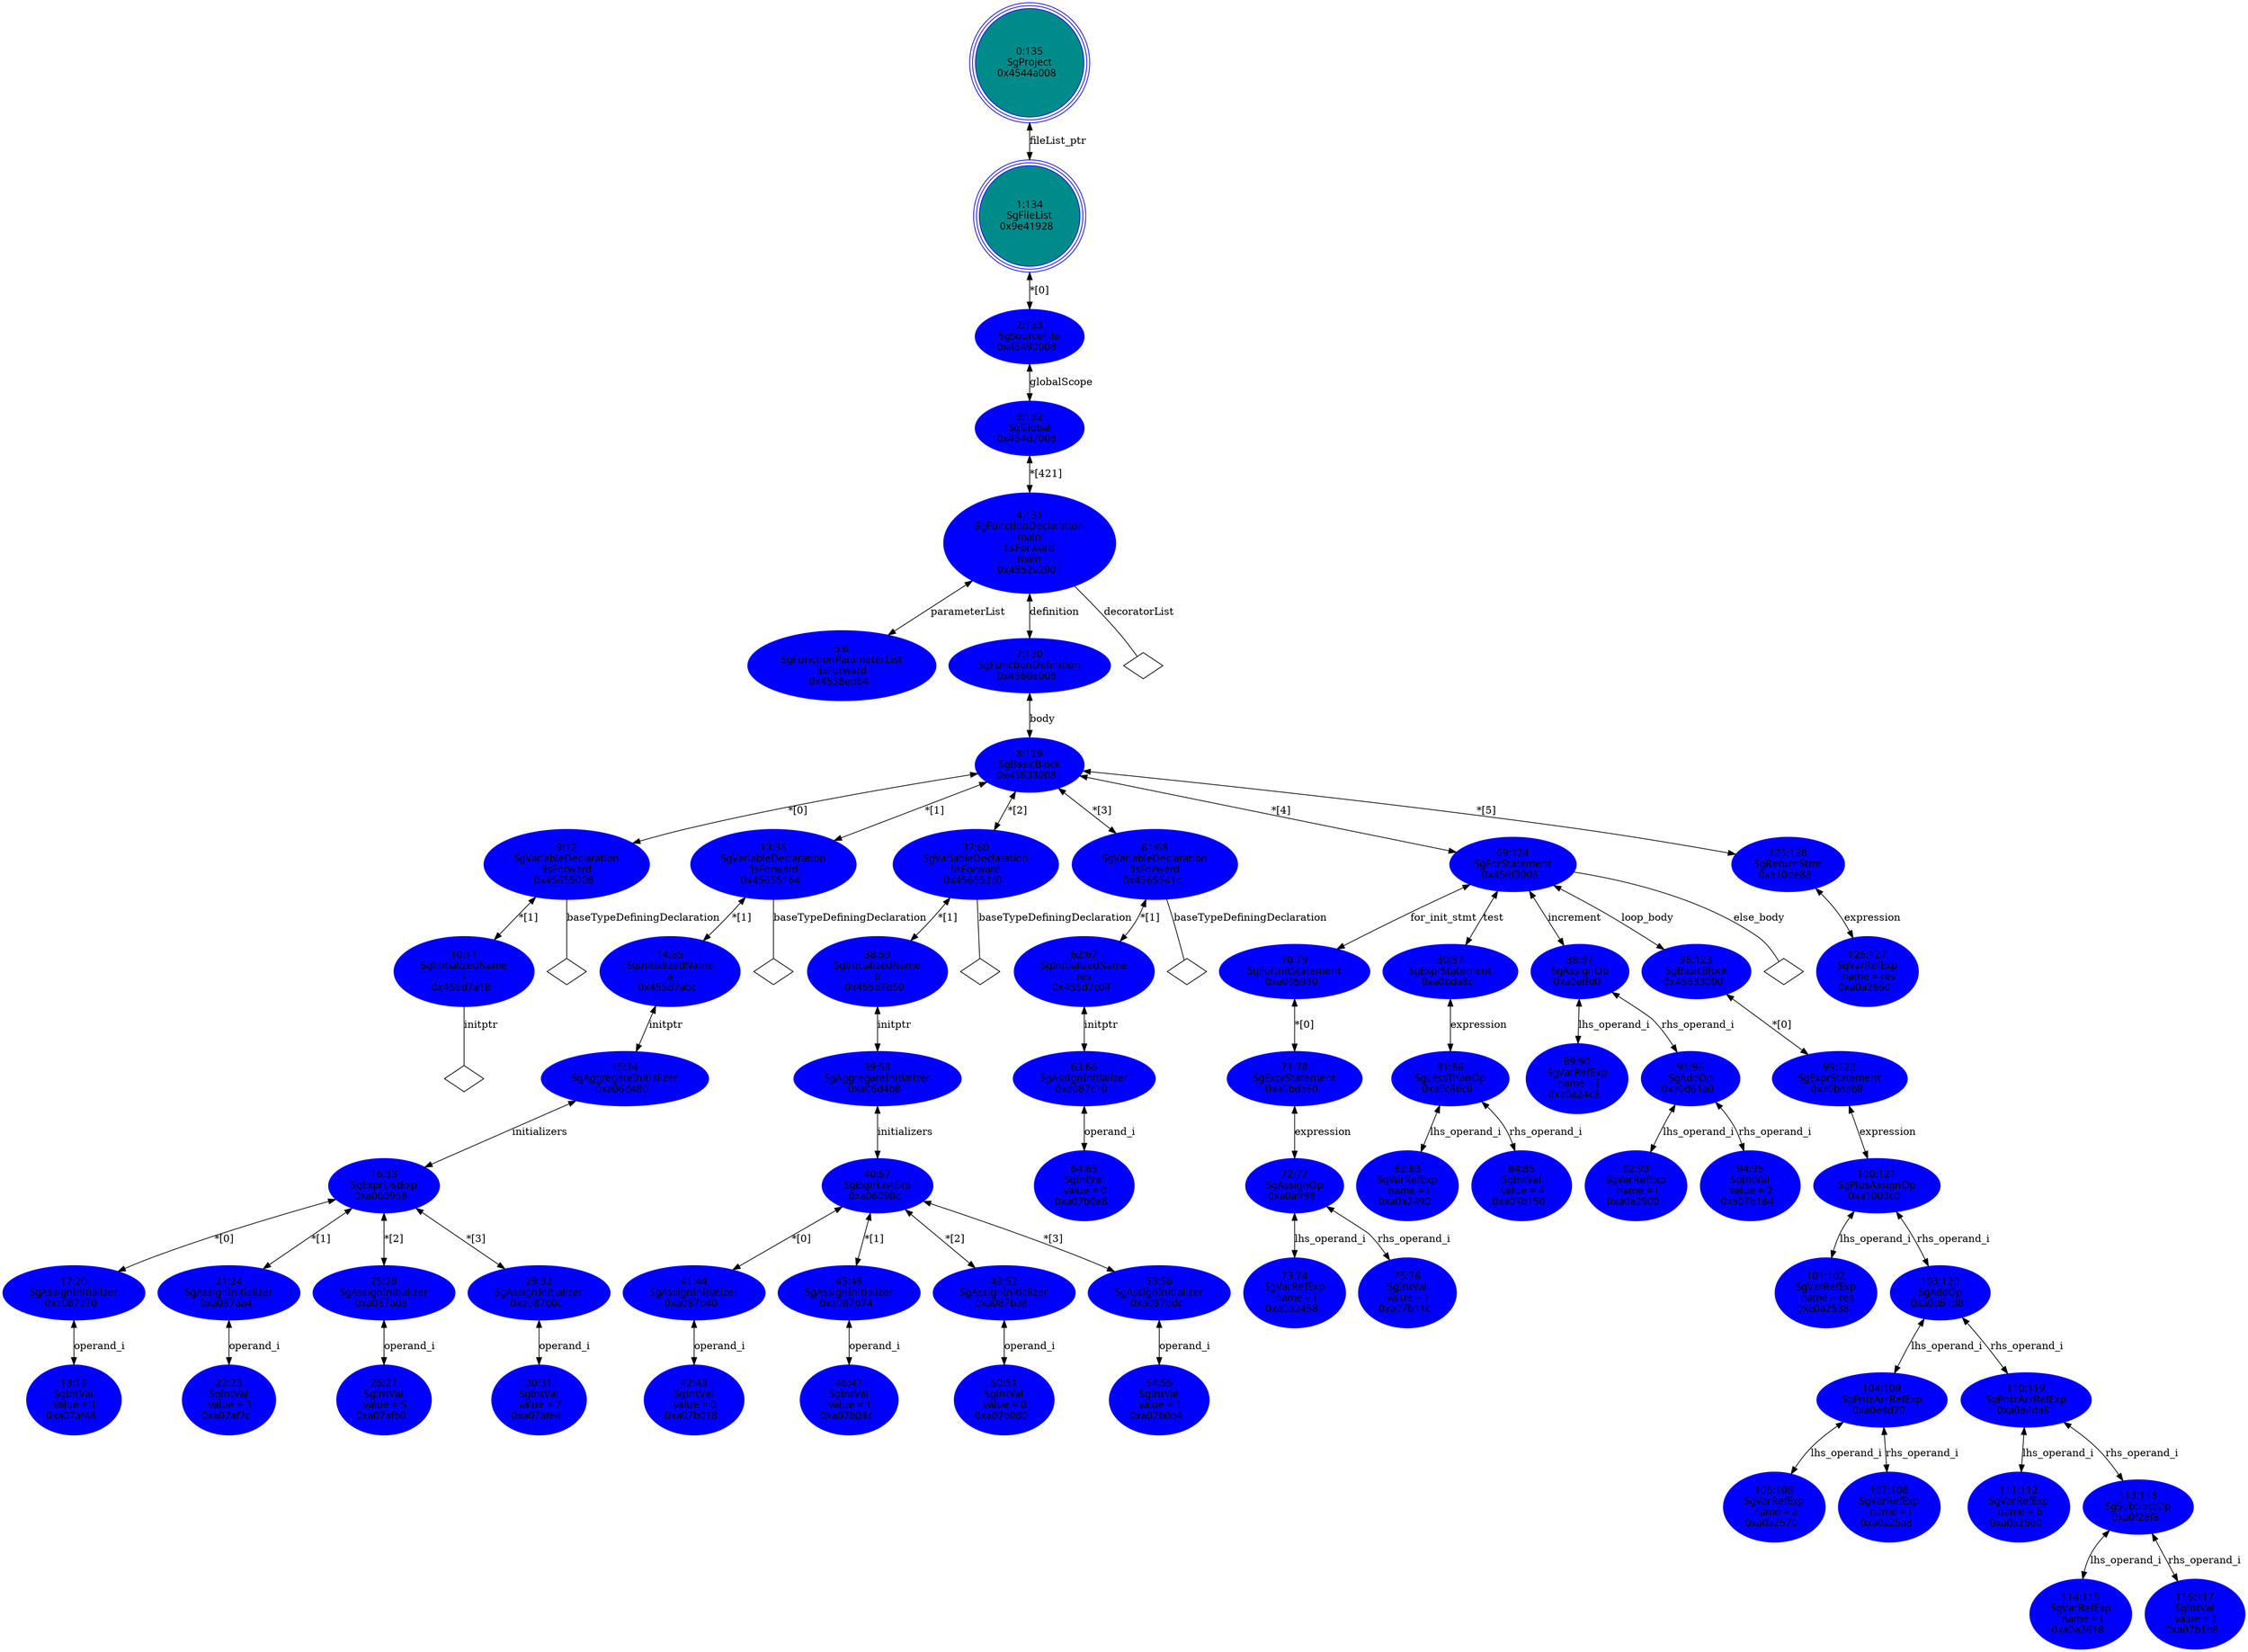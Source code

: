 digraph "GDOT/AST.dot" {
"0x4558ed64"[label="5:6\nSgFunctionParameterList\n!isForward\n0x4558ed64  " shape=ellipse,regular=0,URL="\N",tooltip="more info at \N",sides=6,peripheries=1,color="blue",fillcolor=blue1,fontname="7x13bold",fontcolor=black,style=filled];
"0x455d7a18"[label="10:11\nSgInitializedName\ni\n0x455d7a18  " shape=ellipse,regular=0,URL="\N",tooltip="more info at \N",sides=6,peripheries=1,color="blue",fillcolor=blue1,fontname="7x13bold",fontcolor=black,style=filled];
"0x455d7a18" -> "0x455d7a18__initptr__null"[label="initptr" dir=none ];
"0x455d7a18__initptr__null"[label="" shape=diamond ];
"0x45655008"[label="9:12\nSgVariableDeclaration\n!isForward\n0x45655008  " shape=ellipse,regular=0,URL="\N",tooltip="more info at \N",sides=6,peripheries=1,color="blue",fillcolor=blue1,fontname="7x13bold",fontcolor=black,style=filled];
"0x45655008" -> "0x45655008__baseTypeDefiningDeclaration__null"[label="baseTypeDefiningDeclaration" dir=none ];
"0x45655008__baseTypeDefiningDeclaration__null"[label="" shape=diamond ];
"0x45655008" -> "0x455d7a18"[label="*[1]" dir=both ];
"0xa07af48"[label="18:19\nSgIntVal\n value = 1\n0xa07af48  " shape=ellipse,regular=0,URL="\N",tooltip="more info at \N",sides=6,peripheries=1,color="blue",fillcolor=blue1,fontname="7x13bold",fontcolor=black,style=filled];
"0xa087a70"[label="17:20\nSgAssignInitializer\n0xa087a70  " shape=ellipse,regular=0,URL="\N",tooltip="more info at \N",sides=6,peripheries=1,color="blue",fillcolor=blue1,fontname="7x13bold",fontcolor=black,style=filled];
"0xa087a70" -> "0xa07af48"[label="operand_i" dir=both ];
"0xa07af7c"[label="22:23\nSgIntVal\n value = 3\n0xa07af7c  " shape=ellipse,regular=0,URL="\N",tooltip="more info at \N",sides=6,peripheries=1,color="blue",fillcolor=blue1,fontname="7x13bold",fontcolor=black,style=filled];
"0xa087aa4"[label="21:24\nSgAssignInitializer\n0xa087aa4  " shape=ellipse,regular=0,URL="\N",tooltip="more info at \N",sides=6,peripheries=1,color="blue",fillcolor=blue1,fontname="7x13bold",fontcolor=black,style=filled];
"0xa087aa4" -> "0xa07af7c"[label="operand_i" dir=both ];
"0xa07afb0"[label="26:27\nSgIntVal\n value = 5\n0xa07afb0  " shape=ellipse,regular=0,URL="\N",tooltip="more info at \N",sides=6,peripheries=1,color="blue",fillcolor=blue1,fontname="7x13bold",fontcolor=black,style=filled];
"0xa087ad8"[label="25:28\nSgAssignInitializer\n0xa087ad8  " shape=ellipse,regular=0,URL="\N",tooltip="more info at \N",sides=6,peripheries=1,color="blue",fillcolor=blue1,fontname="7x13bold",fontcolor=black,style=filled];
"0xa087ad8" -> "0xa07afb0"[label="operand_i" dir=both ];
"0xa07afe4"[label="30:31\nSgIntVal\n value = 7\n0xa07afe4  " shape=ellipse,regular=0,URL="\N",tooltip="more info at \N",sides=6,peripheries=1,color="blue",fillcolor=blue1,fontname="7x13bold",fontcolor=black,style=filled];
"0xa087b0c"[label="29:32\nSgAssignInitializer\n0xa087b0c  " shape=ellipse,regular=0,URL="\N",tooltip="more info at \N",sides=6,peripheries=1,color="blue",fillcolor=blue1,fontname="7x13bold",fontcolor=black,style=filled];
"0xa087b0c" -> "0xa07afe4"[label="operand_i" dir=both ];
"0xa060958"[label="16:33\nSgExprListExp\n0xa060958  " shape=ellipse,regular=0,URL="\N",tooltip="more info at \N",sides=6,peripheries=1,color="blue",fillcolor=blue1,fontname="7x13bold",fontcolor=black,style=filled];
"0xa060958" -> "0xa087a70"[label="*[0]" dir=both ];
"0xa060958" -> "0xa087aa4"[label="*[1]" dir=both ];
"0xa060958" -> "0xa087ad8"[label="*[2]" dir=both ];
"0xa060958" -> "0xa087b0c"[label="*[3]" dir=both ];
"0xa06d480"[label="15:34\nSgAggregateInitializer\n0xa06d480  " shape=ellipse,regular=0,URL="\N",tooltip="more info at \N",sides=6,peripheries=1,color="blue",fillcolor=blue1,fontname="7x13bold",fontcolor=black,style=filled];
"0xa06d480" -> "0xa060958"[label="initializers" dir=both ];
"0x455d7abc"[label="14:35\nSgInitializedName\na\n0x455d7abc  " shape=ellipse,regular=0,URL="\N",tooltip="more info at \N",sides=6,peripheries=1,color="blue",fillcolor=blue1,fontname="7x13bold",fontcolor=black,style=filled];
"0x455d7abc" -> "0xa06d480"[label="initptr" dir=both ];
"0x45655164"[label="13:36\nSgVariableDeclaration\n!isForward\n0x45655164  " shape=ellipse,regular=0,URL="\N",tooltip="more info at \N",sides=6,peripheries=1,color="blue",fillcolor=blue1,fontname="7x13bold",fontcolor=black,style=filled];
"0x45655164" -> "0x45655164__baseTypeDefiningDeclaration__null"[label="baseTypeDefiningDeclaration" dir=none ];
"0x45655164__baseTypeDefiningDeclaration__null"[label="" shape=diamond ];
"0x45655164" -> "0x455d7abc"[label="*[1]" dir=both ];
"0xa07b018"[label="42:43\nSgIntVal\n value = 0\n0xa07b018  " shape=ellipse,regular=0,URL="\N",tooltip="more info at \N",sides=6,peripheries=1,color="blue",fillcolor=blue1,fontname="7x13bold",fontcolor=black,style=filled];
"0xa087b40"[label="41:44\nSgAssignInitializer\n0xa087b40  " shape=ellipse,regular=0,URL="\N",tooltip="more info at \N",sides=6,peripheries=1,color="blue",fillcolor=blue1,fontname="7x13bold",fontcolor=black,style=filled];
"0xa087b40" -> "0xa07b018"[label="operand_i" dir=both ];
"0xa07b04c"[label="46:47\nSgIntVal\n value = 1\n0xa07b04c  " shape=ellipse,regular=0,URL="\N",tooltip="more info at \N",sides=6,peripheries=1,color="blue",fillcolor=blue1,fontname="7x13bold",fontcolor=black,style=filled];
"0xa087b74"[label="45:48\nSgAssignInitializer\n0xa087b74  " shape=ellipse,regular=0,URL="\N",tooltip="more info at \N",sides=6,peripheries=1,color="blue",fillcolor=blue1,fontname="7x13bold",fontcolor=black,style=filled];
"0xa087b74" -> "0xa07b04c"[label="operand_i" dir=both ];
"0xa07b080"[label="50:51\nSgIntVal\n value = 0\n0xa07b080  " shape=ellipse,regular=0,URL="\N",tooltip="more info at \N",sides=6,peripheries=1,color="blue",fillcolor=blue1,fontname="7x13bold",fontcolor=black,style=filled];
"0xa087ba8"[label="49:52\nSgAssignInitializer\n0xa087ba8  " shape=ellipse,regular=0,URL="\N",tooltip="more info at \N",sides=6,peripheries=1,color="blue",fillcolor=blue1,fontname="7x13bold",fontcolor=black,style=filled];
"0xa087ba8" -> "0xa07b080"[label="operand_i" dir=both ];
"0xa07b0b4"[label="54:55\nSgIntVal\n value = 1\n0xa07b0b4  " shape=ellipse,regular=0,URL="\N",tooltip="more info at \N",sides=6,peripheries=1,color="blue",fillcolor=blue1,fontname="7x13bold",fontcolor=black,style=filled];
"0xa087bdc"[label="53:56\nSgAssignInitializer\n0xa087bdc  " shape=ellipse,regular=0,URL="\N",tooltip="more info at \N",sides=6,peripheries=1,color="blue",fillcolor=blue1,fontname="7x13bold",fontcolor=black,style=filled];
"0xa087bdc" -> "0xa07b0b4"[label="operand_i" dir=both ];
"0xa06098c"[label="40:57\nSgExprListExp\n0xa06098c  " shape=ellipse,regular=0,URL="\N",tooltip="more info at \N",sides=6,peripheries=1,color="blue",fillcolor=blue1,fontname="7x13bold",fontcolor=black,style=filled];
"0xa06098c" -> "0xa087b40"[label="*[0]" dir=both ];
"0xa06098c" -> "0xa087b74"[label="*[1]" dir=both ];
"0xa06098c" -> "0xa087ba8"[label="*[2]" dir=both ];
"0xa06098c" -> "0xa087bdc"[label="*[3]" dir=both ];
"0xa06d4b8"[label="39:58\nSgAggregateInitializer\n0xa06d4b8  " shape=ellipse,regular=0,URL="\N",tooltip="more info at \N",sides=6,peripheries=1,color="blue",fillcolor=blue1,fontname="7x13bold",fontcolor=black,style=filled];
"0xa06d4b8" -> "0xa06098c"[label="initializers" dir=both ];
"0x455d7b60"[label="38:59\nSgInitializedName\nb\n0x455d7b60  " shape=ellipse,regular=0,URL="\N",tooltip="more info at \N",sides=6,peripheries=1,color="blue",fillcolor=blue1,fontname="7x13bold",fontcolor=black,style=filled];
"0x455d7b60" -> "0xa06d4b8"[label="initptr" dir=both ];
"0x456552c0"[label="37:60\nSgVariableDeclaration\n!isForward\n0x456552c0  " shape=ellipse,regular=0,URL="\N",tooltip="more info at \N",sides=6,peripheries=1,color="blue",fillcolor=blue1,fontname="7x13bold",fontcolor=black,style=filled];
"0x456552c0" -> "0x456552c0__baseTypeDefiningDeclaration__null"[label="baseTypeDefiningDeclaration" dir=none ];
"0x456552c0__baseTypeDefiningDeclaration__null"[label="" shape=diamond ];
"0x456552c0" -> "0x455d7b60"[label="*[1]" dir=both ];
"0xa07b0e8"[label="64:65\nSgIntVal\n value = 0\n0xa07b0e8  " shape=ellipse,regular=0,URL="\N",tooltip="more info at \N",sides=6,peripheries=1,color="blue",fillcolor=blue1,fontname="7x13bold",fontcolor=black,style=filled];
"0xa087c10"[label="63:66\nSgAssignInitializer\n0xa087c10  " shape=ellipse,regular=0,URL="\N",tooltip="more info at \N",sides=6,peripheries=1,color="blue",fillcolor=blue1,fontname="7x13bold",fontcolor=black,style=filled];
"0xa087c10" -> "0xa07b0e8"[label="operand_i" dir=both ];
"0x455d7c04"[label="62:67\nSgInitializedName\nres\n0x455d7c04  " shape=ellipse,regular=0,URL="\N",tooltip="more info at \N",sides=6,peripheries=1,color="blue",fillcolor=blue1,fontname="7x13bold",fontcolor=black,style=filled];
"0x455d7c04" -> "0xa087c10"[label="initptr" dir=both ];
"0x4565541c"[label="61:68\nSgVariableDeclaration\n!isForward\n0x4565541c  " shape=ellipse,regular=0,URL="\N",tooltip="more info at \N",sides=6,peripheries=1,color="blue",fillcolor=blue1,fontname="7x13bold",fontcolor=black,style=filled];
"0x4565541c" -> "0x4565541c__baseTypeDefiningDeclaration__null"[label="baseTypeDefiningDeclaration" dir=none ];
"0x4565541c__baseTypeDefiningDeclaration__null"[label="" shape=diamond ];
"0x4565541c" -> "0x455d7c04"[label="*[1]" dir=both ];
"0xa0a2458"[label="73:74\nSgVarRefExp\n name = i\n0xa0a2458  " shape=ellipse,regular=0,URL="\N",tooltip="more info at \N",sides=6,peripheries=1,color="blue",fillcolor=blue1,fontname="7x13bold",fontcolor=black,style=filled];
"0xa07b11c"[label="75:76\nSgIntVal\n value = 1\n0xa07b11c  " shape=ellipse,regular=0,URL="\N",tooltip="more info at \N",sides=6,peripheries=1,color="blue",fillcolor=blue1,fontname="7x13bold",fontcolor=black,style=filled];
"0xa0aff98"[label="72:77\nSgAssignOp\n0xa0aff98  " shape=ellipse,regular=0,URL="\N",tooltip="more info at \N",sides=6,peripheries=1,color="blue",fillcolor=blue1,fontname="7x13bold",fontcolor=black,style=filled];
"0xa0aff98" -> "0xa0a2458"[label="lhs_operand_i" dir=both ];
"0xa0aff98" -> "0xa07b11c"[label="rhs_operand_i" dir=both ];
"0xa0bda60"[label="71:78\nSgExprStatement\n0xa0bda60  " shape=ellipse,regular=0,URL="\N",tooltip="more info at \N",sides=6,peripheries=1,color="blue",fillcolor=blue1,fontname="7x13bold",fontcolor=black,style=filled];
"0xa0bda60" -> "0xa0aff98"[label="expression" dir=both ];
"0xa095930"[label="70:79\nSgForInitStatement\n0xa095930  " shape=ellipse,regular=0,URL="\N",tooltip="more info at \N",sides=6,peripheries=1,color="blue",fillcolor=blue1,fontname="7x13bold",fontcolor=black,style=filled];
"0xa095930" -> "0xa0bda60"[label="*[0]" dir=both ];
"0xa0a2490"[label="82:83\nSgVarRefExp\n name = i\n0xa0a2490  " shape=ellipse,regular=0,URL="\N",tooltip="more info at \N",sides=6,peripheries=1,color="blue",fillcolor=blue1,fontname="7x13bold",fontcolor=black,style=filled];
"0xa07b150"[label="84:85\nSgIntVal\n value = 4\n0xa07b150  " shape=ellipse,regular=0,URL="\N",tooltip="more info at \N",sides=6,peripheries=1,color="blue",fillcolor=blue1,fontname="7x13bold",fontcolor=black,style=filled];
"0xa0c86c0"[label="81:86\nSgLessThanOp\n0xa0c86c0  " shape=ellipse,regular=0,URL="\N",tooltip="more info at \N",sides=6,peripheries=1,color="blue",fillcolor=blue1,fontname="7x13bold",fontcolor=black,style=filled];
"0xa0c86c0" -> "0xa0a2490"[label="lhs_operand_i" dir=both ];
"0xa0c86c0" -> "0xa07b150"[label="rhs_operand_i" dir=both ];
"0xa0bda8c"[label="80:87\nSgExprStatement\n0xa0bda8c  " shape=ellipse,regular=0,URL="\N",tooltip="more info at \N",sides=6,peripheries=1,color="blue",fillcolor=blue1,fontname="7x13bold",fontcolor=black,style=filled];
"0xa0bda8c" -> "0xa0c86c0"[label="expression" dir=both ];
"0xa0a24c8"[label="89:90\nSgVarRefExp\n name = i\n0xa0a24c8  " shape=ellipse,regular=0,URL="\N",tooltip="more info at \N",sides=6,peripheries=1,color="blue",fillcolor=blue1,fontname="7x13bold",fontcolor=black,style=filled];
"0xa0a2500"[label="92:93\nSgVarRefExp\n name = i\n0xa0a2500  " shape=ellipse,regular=0,URL="\N",tooltip="more info at \N",sides=6,peripheries=1,color="blue",fillcolor=blue1,fontname="7x13bold",fontcolor=black,style=filled];
"0xa07b184"[label="94:95\nSgIntVal\n value = 2\n0xa07b184  " shape=ellipse,regular=0,URL="\N",tooltip="more info at \N",sides=6,peripheries=1,color="blue",fillcolor=blue1,fontname="7x13bold",fontcolor=black,style=filled];
"0xa0d61a0"[label="91:96\nSgAddOp\n0xa0d61a0  " shape=ellipse,regular=0,URL="\N",tooltip="more info at \N",sides=6,peripheries=1,color="blue",fillcolor=blue1,fontname="7x13bold",fontcolor=black,style=filled];
"0xa0d61a0" -> "0xa0a2500"[label="lhs_operand_i" dir=both ];
"0xa0d61a0" -> "0xa07b184"[label="rhs_operand_i" dir=both ];
"0xa0affd0"[label="88:97\nSgAssignOp\n0xa0affd0  " shape=ellipse,regular=0,URL="\N",tooltip="more info at \N",sides=6,peripheries=1,color="blue",fillcolor=blue1,fontname="7x13bold",fontcolor=black,style=filled];
"0xa0affd0" -> "0xa0a24c8"[label="lhs_operand_i" dir=both ];
"0xa0affd0" -> "0xa0d61a0"[label="rhs_operand_i" dir=both ];
"0xa0a2538"[label="101:102\nSgVarRefExp\n name = res\n0xa0a2538  " shape=ellipse,regular=0,URL="\N",tooltip="more info at \N",sides=6,peripheries=1,color="blue",fillcolor=blue1,fontname="7x13bold",fontcolor=black,style=filled];
"0xa0a2570"[label="105:106\nSgVarRefExp\n name = a\n0xa0a2570  " shape=ellipse,regular=0,URL="\N",tooltip="more info at \N",sides=6,peripheries=1,color="blue",fillcolor=blue1,fontname="7x13bold",fontcolor=black,style=filled];
"0xa0a25a8"[label="107:108\nSgVarRefExp\n name = i\n0xa0a25a8  " shape=ellipse,regular=0,URL="\N",tooltip="more info at \N",sides=6,peripheries=1,color="blue",fillcolor=blue1,fontname="7x13bold",fontcolor=black,style=filled];
"0xa0e4d70"[label="104:109\nSgPntrArrRefExp\n0xa0e4d70  " shape=ellipse,regular=0,URL="\N",tooltip="more info at \N",sides=6,peripheries=1,color="blue",fillcolor=blue1,fontname="7x13bold",fontcolor=black,style=filled];
"0xa0e4d70" -> "0xa0a2570"[label="lhs_operand_i" dir=both ];
"0xa0e4d70" -> "0xa0a25a8"[label="rhs_operand_i" dir=both ];
"0xa0a25e0"[label="111:112\nSgVarRefExp\n name = b\n0xa0a25e0  " shape=ellipse,regular=0,URL="\N",tooltip="more info at \N",sides=6,peripheries=1,color="blue",fillcolor=blue1,fontname="7x13bold",fontcolor=black,style=filled];
"0xa0a2618"[label="114:115\nSgVarRefExp\n name = i\n0xa0a2618  " shape=ellipse,regular=0,URL="\N",tooltip="more info at \N",sides=6,peripheries=1,color="blue",fillcolor=blue1,fontname="7x13bold",fontcolor=black,style=filled];
"0xa07b1b8"[label="116:117\nSgIntVal\n value = 1\n0xa07b1b8  " shape=ellipse,regular=0,URL="\N",tooltip="more info at \N",sides=6,peripheries=1,color="blue",fillcolor=blue1,fontname="7x13bold",fontcolor=black,style=filled];
"0xa0f28f8"[label="113:118\nSgSubtractOp\n0xa0f28f8  " shape=ellipse,regular=0,URL="\N",tooltip="more info at \N",sides=6,peripheries=1,color="blue",fillcolor=blue1,fontname="7x13bold",fontcolor=black,style=filled];
"0xa0f28f8" -> "0xa0a2618"[label="lhs_operand_i" dir=both ];
"0xa0f28f8" -> "0xa07b1b8"[label="rhs_operand_i" dir=both ];
"0xa0e4da8"[label="110:119\nSgPntrArrRefExp\n0xa0e4da8  " shape=ellipse,regular=0,URL="\N",tooltip="more info at \N",sides=6,peripheries=1,color="blue",fillcolor=blue1,fontname="7x13bold",fontcolor=black,style=filled];
"0xa0e4da8" -> "0xa0a25e0"[label="lhs_operand_i" dir=both ];
"0xa0e4da8" -> "0xa0f28f8"[label="rhs_operand_i" dir=both ];
"0xa0d61d8"[label="103:120\nSgAddOp\n0xa0d61d8  " shape=ellipse,regular=0,URL="\N",tooltip="more info at \N",sides=6,peripheries=1,color="blue",fillcolor=blue1,fontname="7x13bold",fontcolor=black,style=filled];
"0xa0d61d8" -> "0xa0e4d70"[label="lhs_operand_i" dir=both ];
"0xa0d61d8" -> "0xa0e4da8"[label="rhs_operand_i" dir=both ];
"0xa1003c0"[label="100:121\nSgPlusAssignOp\n0xa1003c0  " shape=ellipse,regular=0,URL="\N",tooltip="more info at \N",sides=6,peripheries=1,color="blue",fillcolor=blue1,fontname="7x13bold",fontcolor=black,style=filled];
"0xa1003c0" -> "0xa0a2538"[label="lhs_operand_i" dir=both ];
"0xa1003c0" -> "0xa0d61d8"[label="rhs_operand_i" dir=both ];
"0xa0bdab8"[label="99:122\nSgExprStatement\n0xa0bdab8  " shape=ellipse,regular=0,URL="\N",tooltip="more info at \N",sides=6,peripheries=1,color="blue",fillcolor=blue1,fontname="7x13bold",fontcolor=black,style=filled];
"0xa0bdab8" -> "0xa1003c0"[label="expression" dir=both ];
"0x45633090"[label="98:123\nSgBasicBlock\n0x45633090  " shape=ellipse,regular=0,URL="\N",tooltip="more info at \N",sides=6,peripheries=1,color="blue",fillcolor=blue1,fontname="7x13bold",fontcolor=black,style=filled];
"0x45633090" -> "0xa0bdab8"[label="*[0]" dir=both ];
"0x456f3008"[label="69:124\nSgForStatement\n0x456f3008  " shape=ellipse,regular=0,URL="\N",tooltip="more info at \N",sides=6,peripheries=1,color="blue",fillcolor=blue1,fontname="7x13bold",fontcolor=black,style=filled];
"0x456f3008" -> "0xa095930"[label="for_init_stmt" dir=both ];
"0x456f3008" -> "0xa0bda8c"[label="test" dir=both ];
"0x456f3008" -> "0xa0affd0"[label="increment" dir=both ];
"0x456f3008" -> "0x45633090"[label="loop_body" dir=both ];
"0x456f3008" -> "0x456f3008__else_body__null"[label="else_body" dir=none ];
"0x456f3008__else_body__null"[label="" shape=diamond ];
"0xa0a2650"[label="126:127\nSgVarRefExp\n name = res\n0xa0a2650  " shape=ellipse,regular=0,URL="\N",tooltip="more info at \N",sides=6,peripheries=1,color="blue",fillcolor=blue1,fontname="7x13bold",fontcolor=black,style=filled];
"0xa10de88"[label="125:128\nSgReturnStmt\n0xa10de88  " shape=ellipse,regular=0,URL="\N",tooltip="more info at \N",sides=6,peripheries=1,color="blue",fillcolor=blue1,fontname="7x13bold",fontcolor=black,style=filled];
"0xa10de88" -> "0xa0a2650"[label="expression" dir=both ];
"0x45633008"[label="8:129\nSgBasicBlock\n0x45633008  " shape=ellipse,regular=0,URL="\N",tooltip="more info at \N",sides=6,peripheries=1,color="blue",fillcolor=blue1,fontname="7x13bold",fontcolor=black,style=filled];
"0x45633008" -> "0x45655008"[label="*[0]" dir=both ];
"0x45633008" -> "0x45655164"[label="*[1]" dir=both ];
"0x45633008" -> "0x456552c0"[label="*[2]" dir=both ];
"0x45633008" -> "0x4565541c"[label="*[3]" dir=both ];
"0x45633008" -> "0x456f3008"[label="*[4]" dir=both ];
"0x45633008" -> "0xa10de88"[label="*[5]" dir=both ];
"0x4560e008"[label="7:130\nSgFunctionDefinition\n0x4560e008  " shape=ellipse,regular=0,URL="\N",tooltip="more info at \N",sides=6,peripheries=1,color="blue",fillcolor=blue1,fontname="7x13bold",fontcolor=black,style=filled];
"0x4560e008" -> "0x45633008"[label="body" dir=both ];
"0x4552a290"[label="4:131\nSgFunctionDeclaration\nmain\n!isForward\nmain\n0x4552a290  " shape=ellipse,regular=0,URL="\N",tooltip="more info at \N",sides=6,peripheries=1,color="blue",fillcolor=blue1,fontname="7x13bold",fontcolor=black,style=filled];
"0x4552a290" -> "0x4558ed64"[label="parameterList" dir=both ];
"0x4552a290" -> "0x4552a290__decoratorList__null"[label="decoratorList" dir=none ];
"0x4552a290__decoratorList__null"[label="" shape=diamond ];
"0x4552a290" -> "0x4560e008"[label="definition" dir=both ];
"0x454d7008"[label="3:132\nSgGlobal\n0x454d7008  " shape=ellipse,regular=0,URL="\N",tooltip="more info at \N",sides=6,peripheries=1,color="blue",fillcolor=blue1,fontname="7x13bold",fontcolor=black,style=filled];
"0x454d7008" -> "0x4552a290"[label="*[421]" dir=both ];
"0x45499008"[label="2:133\nSgSourceFile\n0x45499008  " shape=ellipse,regular=0,URL="\N",tooltip="more info at \N",sides=6,peripheries=1,color="blue",fillcolor=blue1,fontname="7x13bold",fontcolor=black,style=filled];
"0x45499008" -> "0x454d7008"[label="globalScope" dir=both ];
"0x9e41928"[label="1:134\nSgFileList\n0x9e41928  " shape=circle,regular=0,URL="\N",tooltip="more info at \N",sides=6,peripheries=3,color="blue",fillcolor=cyan4,fontname="12x24bold",fontcolor=black,style=filled];
"0x9e41928" -> "0x45499008"[label="*[0]" dir=both ];
"0x4544a008"[label="0:135\nSgProject\n0x4544a008  " shape=circle,regular=0,URL="\N",tooltip="more info at \N",sides=6,peripheries=3,color="blue",fillcolor=cyan4,fontname="12x24bold",fontcolor=black,style=filled];
"0x4544a008" -> "0x9e41928"[label="fileList_ptr" dir=both ];
}
